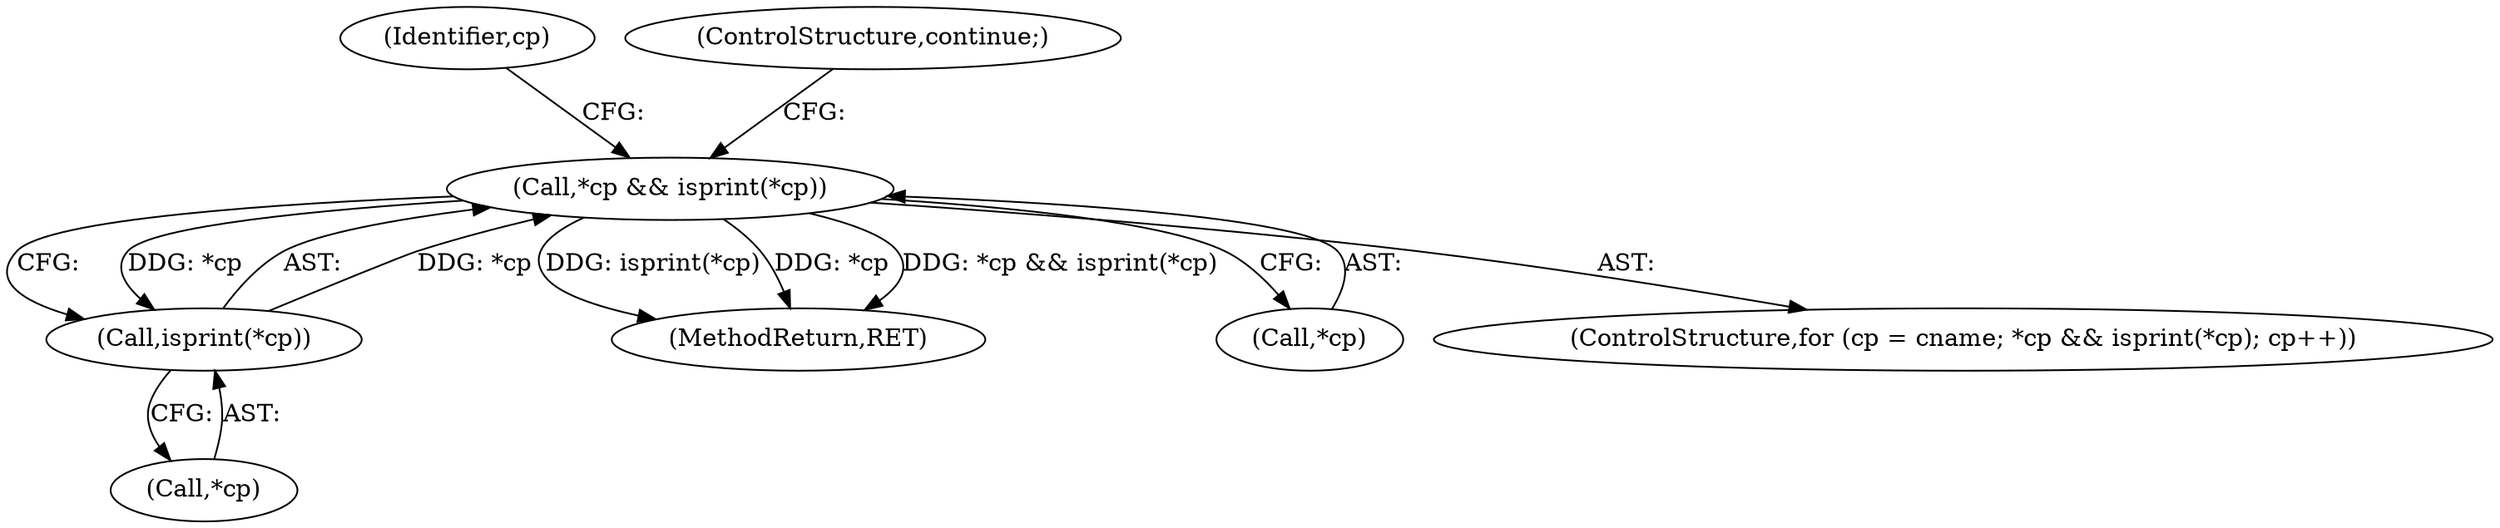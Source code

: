 digraph "1_file_a642587a9c9e2dd7feacdf513c3643ce26ad3c22@pointer" {
"1000425" [label="(Call,*cp && isprint(*cp))"];
"1000428" [label="(Call,isprint(*cp))"];
"1000425" [label="(Call,*cp && isprint(*cp))"];
"1000425" [label="(Call,*cp && isprint(*cp))"];
"1000471" [label="(MethodReturn,RET)"];
"1000426" [label="(Call,*cp)"];
"1000437" [label="(Identifier,cp)"];
"1000429" [label="(Call,*cp)"];
"1000421" [label="(ControlStructure,for (cp = cname; *cp && isprint(*cp); cp++))"];
"1000433" [label="(ControlStructure,continue;)"];
"1000428" [label="(Call,isprint(*cp))"];
"1000425" -> "1000421"  [label="AST: "];
"1000425" -> "1000426"  [label="CFG: "];
"1000425" -> "1000428"  [label="CFG: "];
"1000426" -> "1000425"  [label="AST: "];
"1000428" -> "1000425"  [label="AST: "];
"1000433" -> "1000425"  [label="CFG: "];
"1000437" -> "1000425"  [label="CFG: "];
"1000425" -> "1000471"  [label="DDG: isprint(*cp)"];
"1000425" -> "1000471"  [label="DDG: *cp"];
"1000425" -> "1000471"  [label="DDG: *cp && isprint(*cp)"];
"1000428" -> "1000425"  [label="DDG: *cp"];
"1000425" -> "1000428"  [label="DDG: *cp"];
"1000428" -> "1000429"  [label="CFG: "];
"1000429" -> "1000428"  [label="AST: "];
}
